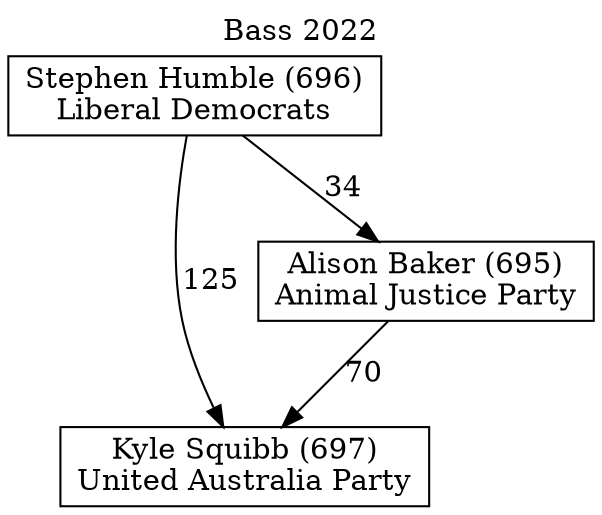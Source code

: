 // House preference flow
digraph "Kyle Squibb (697)_Bass_2022" {
	graph [label="Bass 2022" labelloc=t mclimit=10]
	node [shape=box]
	"Kyle Squibb (697)" [label="Kyle Squibb (697)
United Australia Party"]
	"Alison Baker (695)" [label="Alison Baker (695)
Animal Justice Party"]
	"Stephen Humble (696)" [label="Stephen Humble (696)
Liberal Democrats"]
	"Alison Baker (695)" -> "Kyle Squibb (697)" [label=70]
	"Stephen Humble (696)" -> "Alison Baker (695)" [label=34]
	"Stephen Humble (696)" -> "Kyle Squibb (697)" [label=125]
}
